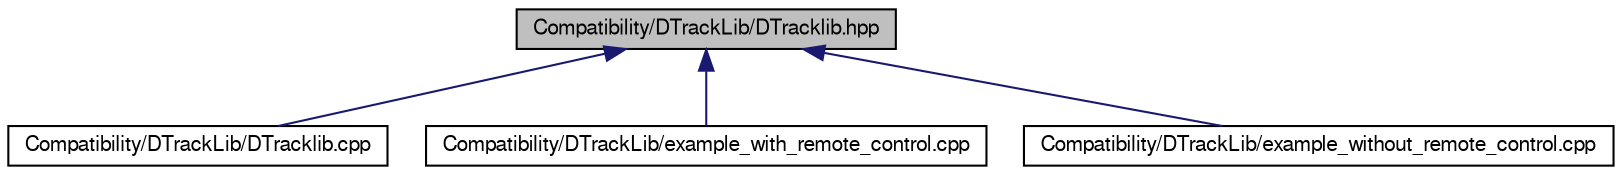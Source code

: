 digraph G
{
  edge [fontname="FreeSans",fontsize=10,labelfontname="FreeSans",labelfontsize=10];
  node [fontname="FreeSans",fontsize=10,shape=record];
  Node1 [label="Compatibility/DTrackLib/DTracklib.hpp",height=0.2,width=0.4,color="black", fillcolor="grey75", style="filled" fontcolor="black"];
  Node1 -> Node2 [dir=back,color="midnightblue",fontsize=10,style="solid",fontname="FreeSans"];
  Node2 [label="Compatibility/DTrackLib/DTracklib.cpp",height=0.2,width=0.4,color="black", fillcolor="white", style="filled",URL="$_compatibility_2_d_track_lib_2_d_tracklib_8cpp.html"];
  Node1 -> Node3 [dir=back,color="midnightblue",fontsize=10,style="solid",fontname="FreeSans"];
  Node3 [label="Compatibility/DTrackLib/example_with_remote_control.cpp",height=0.2,width=0.4,color="black", fillcolor="white", style="filled",URL="$_compatibility_2_d_track_lib_2example__with__remote__control_8cpp.html"];
  Node1 -> Node4 [dir=back,color="midnightblue",fontsize=10,style="solid",fontname="FreeSans"];
  Node4 [label="Compatibility/DTrackLib/example_without_remote_control.cpp",height=0.2,width=0.4,color="black", fillcolor="white", style="filled",URL="$_compatibility_2_d_track_lib_2example__without__remote__control_8cpp.html"];
}
